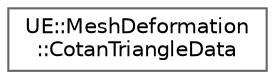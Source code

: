 digraph "Graphical Class Hierarchy"
{
 // INTERACTIVE_SVG=YES
 // LATEX_PDF_SIZE
  bgcolor="transparent";
  edge [fontname=Helvetica,fontsize=10,labelfontname=Helvetica,labelfontsize=10];
  node [fontname=Helvetica,fontsize=10,shape=box,height=0.2,width=0.4];
  rankdir="LR";
  Node0 [id="Node000000",label="UE::MeshDeformation\l::CotanTriangleData",height=0.2,width=0.4,color="grey40", fillcolor="white", style="filled",URL="$d8/dc0/classUE_1_1MeshDeformation_1_1CotanTriangleData.html",tooltip="The per-triangle data used in constructing the cotangent weighted laplacian."];
}
